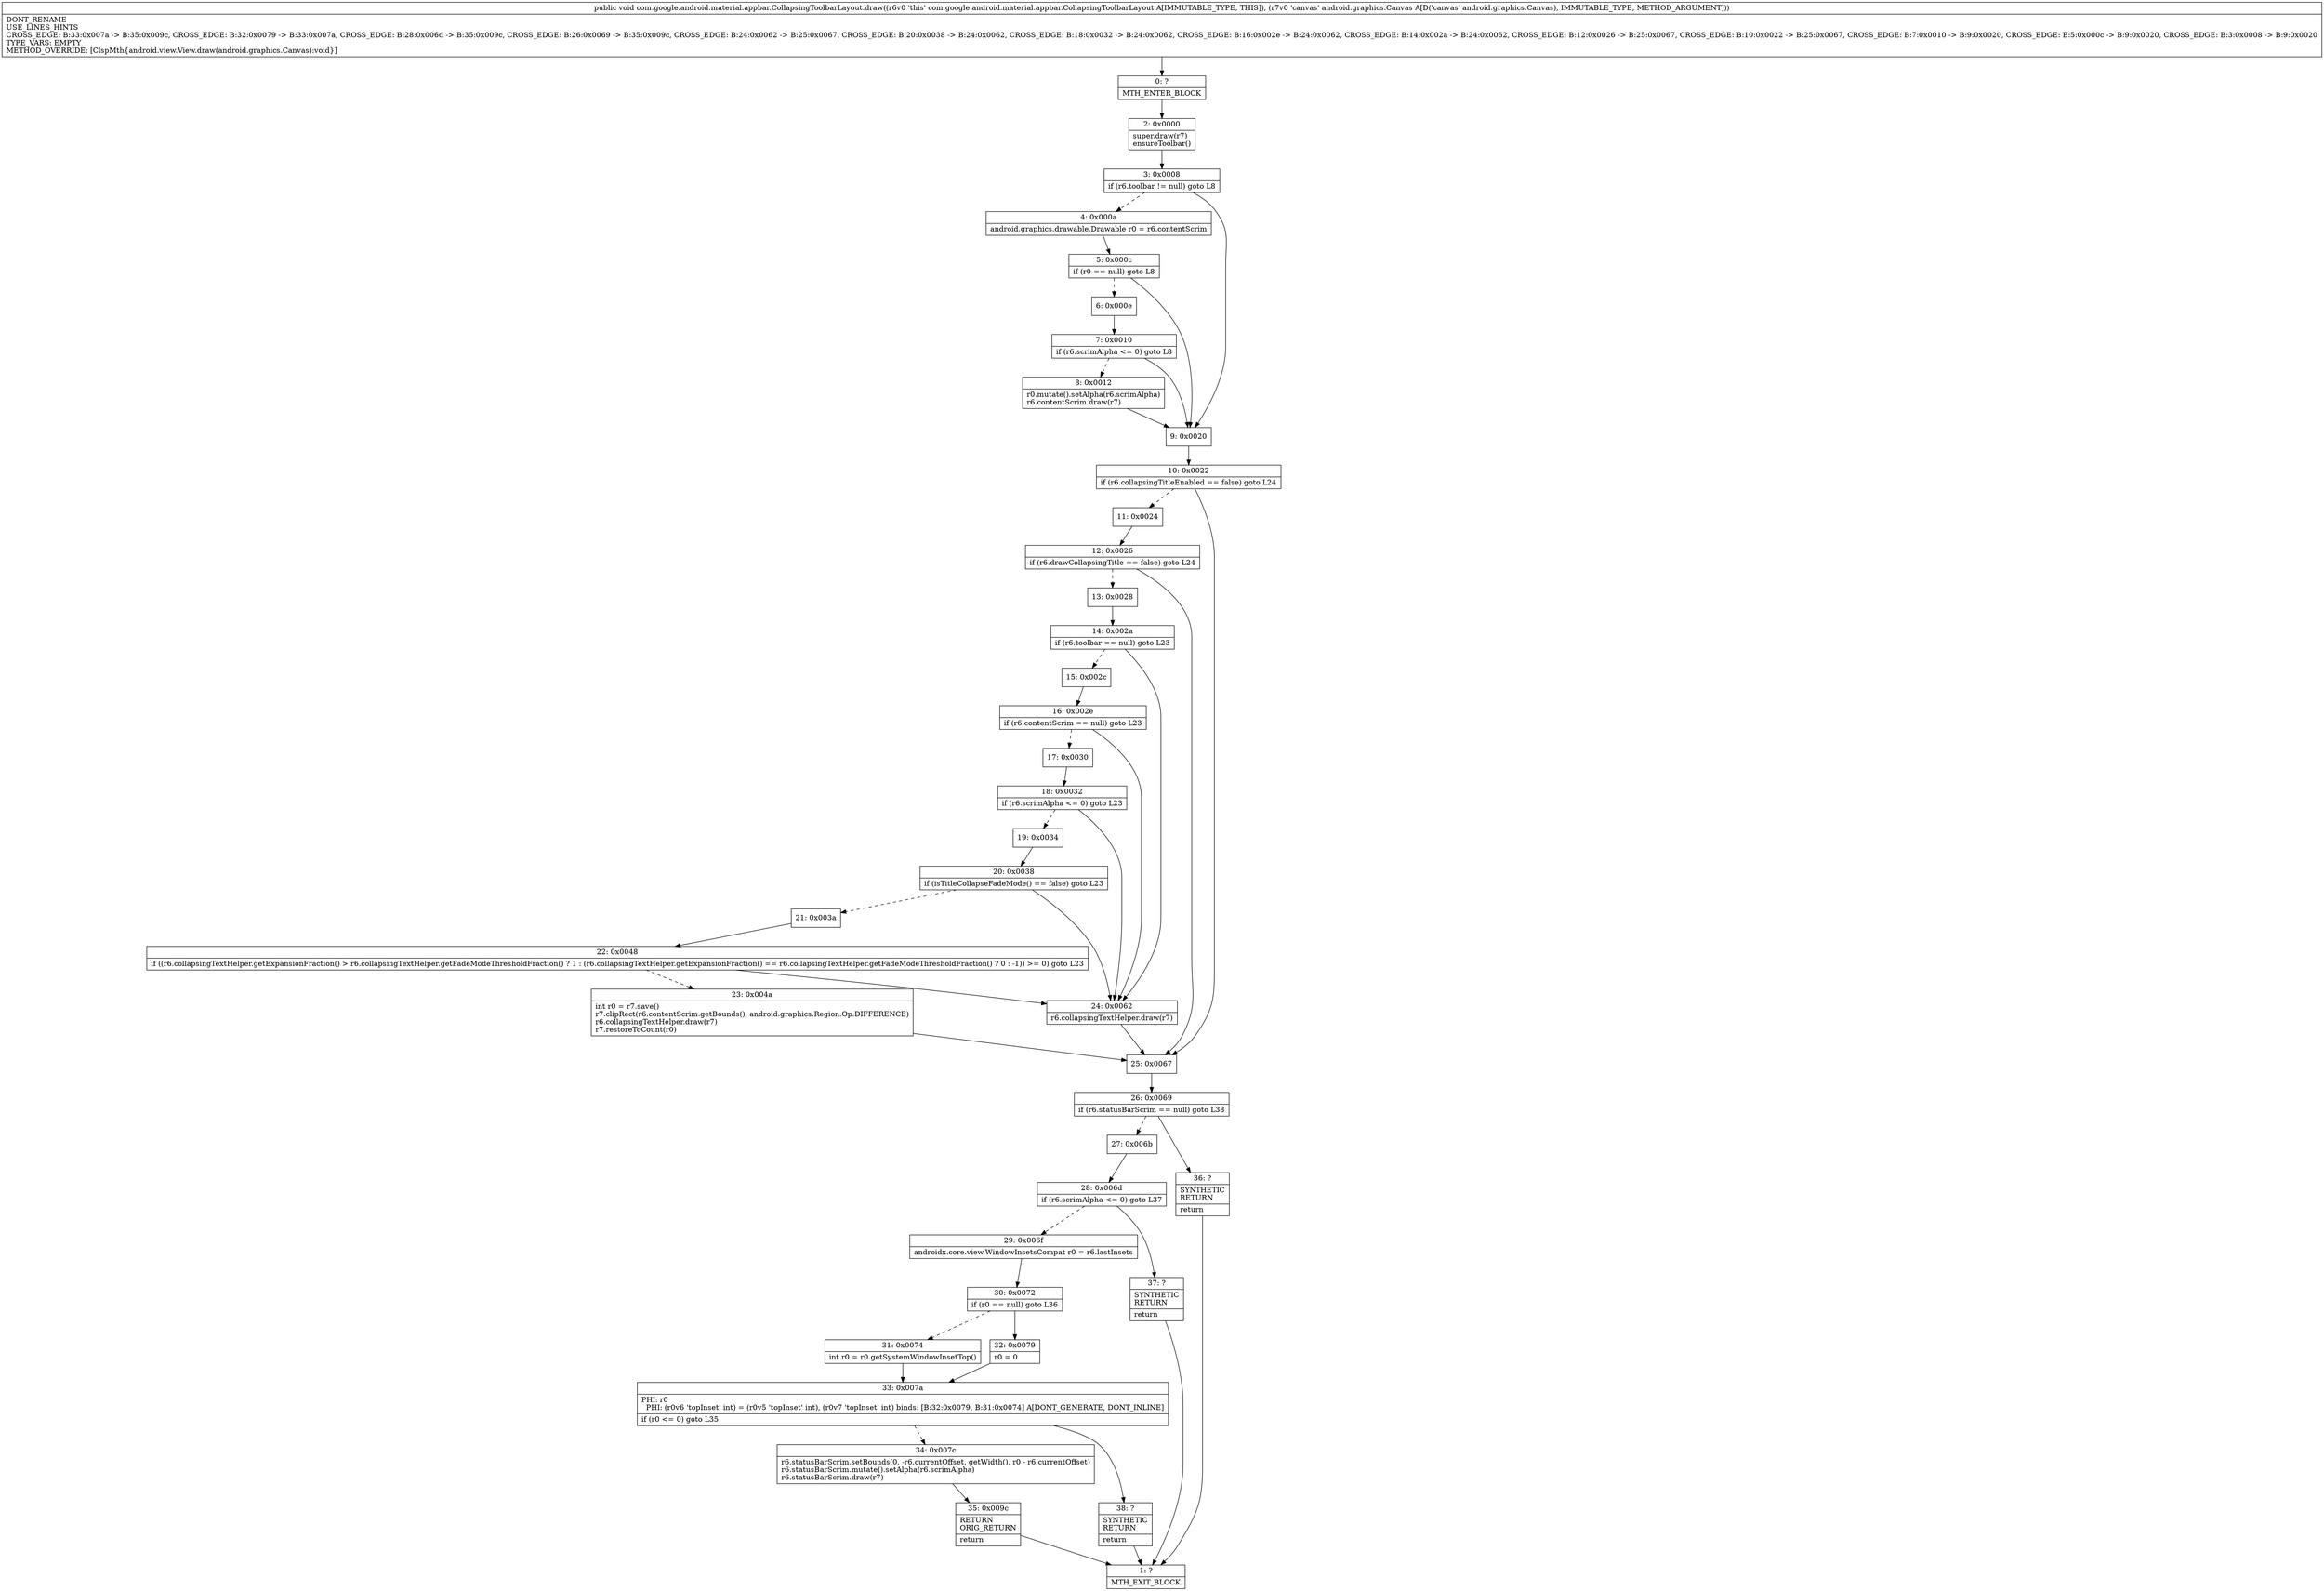 digraph "CFG forcom.google.android.material.appbar.CollapsingToolbarLayout.draw(Landroid\/graphics\/Canvas;)V" {
Node_0 [shape=record,label="{0\:\ ?|MTH_ENTER_BLOCK\l}"];
Node_2 [shape=record,label="{2\:\ 0x0000|super.draw(r7)\lensureToolbar()\l}"];
Node_3 [shape=record,label="{3\:\ 0x0008|if (r6.toolbar != null) goto L8\l}"];
Node_4 [shape=record,label="{4\:\ 0x000a|android.graphics.drawable.Drawable r0 = r6.contentScrim\l}"];
Node_5 [shape=record,label="{5\:\ 0x000c|if (r0 == null) goto L8\l}"];
Node_6 [shape=record,label="{6\:\ 0x000e}"];
Node_7 [shape=record,label="{7\:\ 0x0010|if (r6.scrimAlpha \<= 0) goto L8\l}"];
Node_8 [shape=record,label="{8\:\ 0x0012|r0.mutate().setAlpha(r6.scrimAlpha)\lr6.contentScrim.draw(r7)\l}"];
Node_9 [shape=record,label="{9\:\ 0x0020}"];
Node_10 [shape=record,label="{10\:\ 0x0022|if (r6.collapsingTitleEnabled == false) goto L24\l}"];
Node_11 [shape=record,label="{11\:\ 0x0024}"];
Node_12 [shape=record,label="{12\:\ 0x0026|if (r6.drawCollapsingTitle == false) goto L24\l}"];
Node_13 [shape=record,label="{13\:\ 0x0028}"];
Node_14 [shape=record,label="{14\:\ 0x002a|if (r6.toolbar == null) goto L23\l}"];
Node_15 [shape=record,label="{15\:\ 0x002c}"];
Node_16 [shape=record,label="{16\:\ 0x002e|if (r6.contentScrim == null) goto L23\l}"];
Node_17 [shape=record,label="{17\:\ 0x0030}"];
Node_18 [shape=record,label="{18\:\ 0x0032|if (r6.scrimAlpha \<= 0) goto L23\l}"];
Node_19 [shape=record,label="{19\:\ 0x0034}"];
Node_20 [shape=record,label="{20\:\ 0x0038|if (isTitleCollapseFadeMode() == false) goto L23\l}"];
Node_21 [shape=record,label="{21\:\ 0x003a}"];
Node_22 [shape=record,label="{22\:\ 0x0048|if ((r6.collapsingTextHelper.getExpansionFraction() \> r6.collapsingTextHelper.getFadeModeThresholdFraction() ? 1 : (r6.collapsingTextHelper.getExpansionFraction() == r6.collapsingTextHelper.getFadeModeThresholdFraction() ? 0 : \-1)) \>= 0) goto L23\l}"];
Node_23 [shape=record,label="{23\:\ 0x004a|int r0 = r7.save()\lr7.clipRect(r6.contentScrim.getBounds(), android.graphics.Region.Op.DIFFERENCE)\lr6.collapsingTextHelper.draw(r7)\lr7.restoreToCount(r0)\l}"];
Node_24 [shape=record,label="{24\:\ 0x0062|r6.collapsingTextHelper.draw(r7)\l}"];
Node_25 [shape=record,label="{25\:\ 0x0067}"];
Node_26 [shape=record,label="{26\:\ 0x0069|if (r6.statusBarScrim == null) goto L38\l}"];
Node_27 [shape=record,label="{27\:\ 0x006b}"];
Node_28 [shape=record,label="{28\:\ 0x006d|if (r6.scrimAlpha \<= 0) goto L37\l}"];
Node_29 [shape=record,label="{29\:\ 0x006f|androidx.core.view.WindowInsetsCompat r0 = r6.lastInsets\l}"];
Node_30 [shape=record,label="{30\:\ 0x0072|if (r0 == null) goto L36\l}"];
Node_31 [shape=record,label="{31\:\ 0x0074|int r0 = r0.getSystemWindowInsetTop()\l}"];
Node_33 [shape=record,label="{33\:\ 0x007a|PHI: r0 \l  PHI: (r0v6 'topInset' int) = (r0v5 'topInset' int), (r0v7 'topInset' int) binds: [B:32:0x0079, B:31:0x0074] A[DONT_GENERATE, DONT_INLINE]\l|if (r0 \<= 0) goto L35\l}"];
Node_34 [shape=record,label="{34\:\ 0x007c|r6.statusBarScrim.setBounds(0, \-r6.currentOffset, getWidth(), r0 \- r6.currentOffset)\lr6.statusBarScrim.mutate().setAlpha(r6.scrimAlpha)\lr6.statusBarScrim.draw(r7)\l}"];
Node_35 [shape=record,label="{35\:\ 0x009c|RETURN\lORIG_RETURN\l|return\l}"];
Node_1 [shape=record,label="{1\:\ ?|MTH_EXIT_BLOCK\l}"];
Node_38 [shape=record,label="{38\:\ ?|SYNTHETIC\lRETURN\l|return\l}"];
Node_32 [shape=record,label="{32\:\ 0x0079|r0 = 0\l}"];
Node_37 [shape=record,label="{37\:\ ?|SYNTHETIC\lRETURN\l|return\l}"];
Node_36 [shape=record,label="{36\:\ ?|SYNTHETIC\lRETURN\l|return\l}"];
MethodNode[shape=record,label="{public void com.google.android.material.appbar.CollapsingToolbarLayout.draw((r6v0 'this' com.google.android.material.appbar.CollapsingToolbarLayout A[IMMUTABLE_TYPE, THIS]), (r7v0 'canvas' android.graphics.Canvas A[D('canvas' android.graphics.Canvas), IMMUTABLE_TYPE, METHOD_ARGUMENT]))  | DONT_RENAME\lUSE_LINES_HINTS\lCROSS_EDGE: B:33:0x007a \-\> B:35:0x009c, CROSS_EDGE: B:32:0x0079 \-\> B:33:0x007a, CROSS_EDGE: B:28:0x006d \-\> B:35:0x009c, CROSS_EDGE: B:26:0x0069 \-\> B:35:0x009c, CROSS_EDGE: B:24:0x0062 \-\> B:25:0x0067, CROSS_EDGE: B:20:0x0038 \-\> B:24:0x0062, CROSS_EDGE: B:18:0x0032 \-\> B:24:0x0062, CROSS_EDGE: B:16:0x002e \-\> B:24:0x0062, CROSS_EDGE: B:14:0x002a \-\> B:24:0x0062, CROSS_EDGE: B:12:0x0026 \-\> B:25:0x0067, CROSS_EDGE: B:10:0x0022 \-\> B:25:0x0067, CROSS_EDGE: B:7:0x0010 \-\> B:9:0x0020, CROSS_EDGE: B:5:0x000c \-\> B:9:0x0020, CROSS_EDGE: B:3:0x0008 \-\> B:9:0x0020\lTYPE_VARS: EMPTY\lMETHOD_OVERRIDE: [ClspMth\{android.view.View.draw(android.graphics.Canvas):void\}]\l}"];
MethodNode -> Node_0;Node_0 -> Node_2;
Node_2 -> Node_3;
Node_3 -> Node_4[style=dashed];
Node_3 -> Node_9;
Node_4 -> Node_5;
Node_5 -> Node_6[style=dashed];
Node_5 -> Node_9;
Node_6 -> Node_7;
Node_7 -> Node_8[style=dashed];
Node_7 -> Node_9;
Node_8 -> Node_9;
Node_9 -> Node_10;
Node_10 -> Node_11[style=dashed];
Node_10 -> Node_25;
Node_11 -> Node_12;
Node_12 -> Node_13[style=dashed];
Node_12 -> Node_25;
Node_13 -> Node_14;
Node_14 -> Node_15[style=dashed];
Node_14 -> Node_24;
Node_15 -> Node_16;
Node_16 -> Node_17[style=dashed];
Node_16 -> Node_24;
Node_17 -> Node_18;
Node_18 -> Node_19[style=dashed];
Node_18 -> Node_24;
Node_19 -> Node_20;
Node_20 -> Node_21[style=dashed];
Node_20 -> Node_24;
Node_21 -> Node_22;
Node_22 -> Node_23[style=dashed];
Node_22 -> Node_24;
Node_23 -> Node_25;
Node_24 -> Node_25;
Node_25 -> Node_26;
Node_26 -> Node_27[style=dashed];
Node_26 -> Node_36;
Node_27 -> Node_28;
Node_28 -> Node_29[style=dashed];
Node_28 -> Node_37;
Node_29 -> Node_30;
Node_30 -> Node_31[style=dashed];
Node_30 -> Node_32;
Node_31 -> Node_33;
Node_33 -> Node_34[style=dashed];
Node_33 -> Node_38;
Node_34 -> Node_35;
Node_35 -> Node_1;
Node_38 -> Node_1;
Node_32 -> Node_33;
Node_37 -> Node_1;
Node_36 -> Node_1;
}

